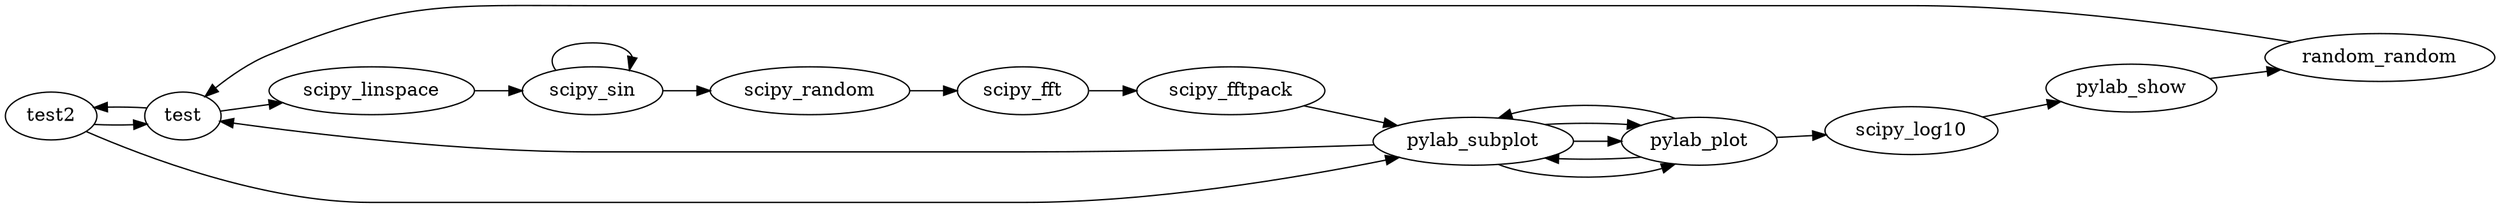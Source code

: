 digraph G {
rankdir=LR
test2 -> test;
test->scipy_linspace;
scipy_linspace->scipy_sin;
scipy_sin->scipy_sin;
scipy_sin->scipy_random;
scipy_fft->scipy_fftpack;
scipy_fftpack->pylab_subplot;
pylab_subplot->pylab_plot;
pylab_plot->pylab_subplot;
pylab_subplot->pylab_plot;
pylab_plot->scipy_log10;
scipy_log10->pylab_show;
pylab_show->random_random;
random_random->test;
test2->pylab_subplot;
pylab_subplot->pylab_plot;
pylab_plot->pylab_subplot;
pylab_subplot->test;
test->test2
scipy_random->scipy_fft;
}
